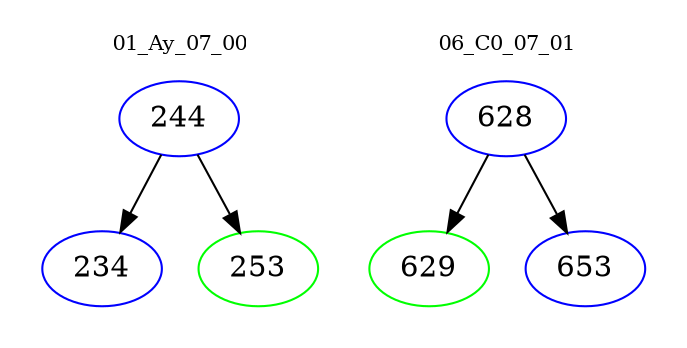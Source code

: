 digraph{
subgraph cluster_0 {
color = white
label = "01_Ay_07_00";
fontsize=10;
T0_244 [label="244", color="blue"]
T0_244 -> T0_234 [color="black"]
T0_234 [label="234", color="blue"]
T0_244 -> T0_253 [color="black"]
T0_253 [label="253", color="green"]
}
subgraph cluster_1 {
color = white
label = "06_C0_07_01";
fontsize=10;
T1_628 [label="628", color="blue"]
T1_628 -> T1_629 [color="black"]
T1_629 [label="629", color="green"]
T1_628 -> T1_653 [color="black"]
T1_653 [label="653", color="blue"]
}
}
